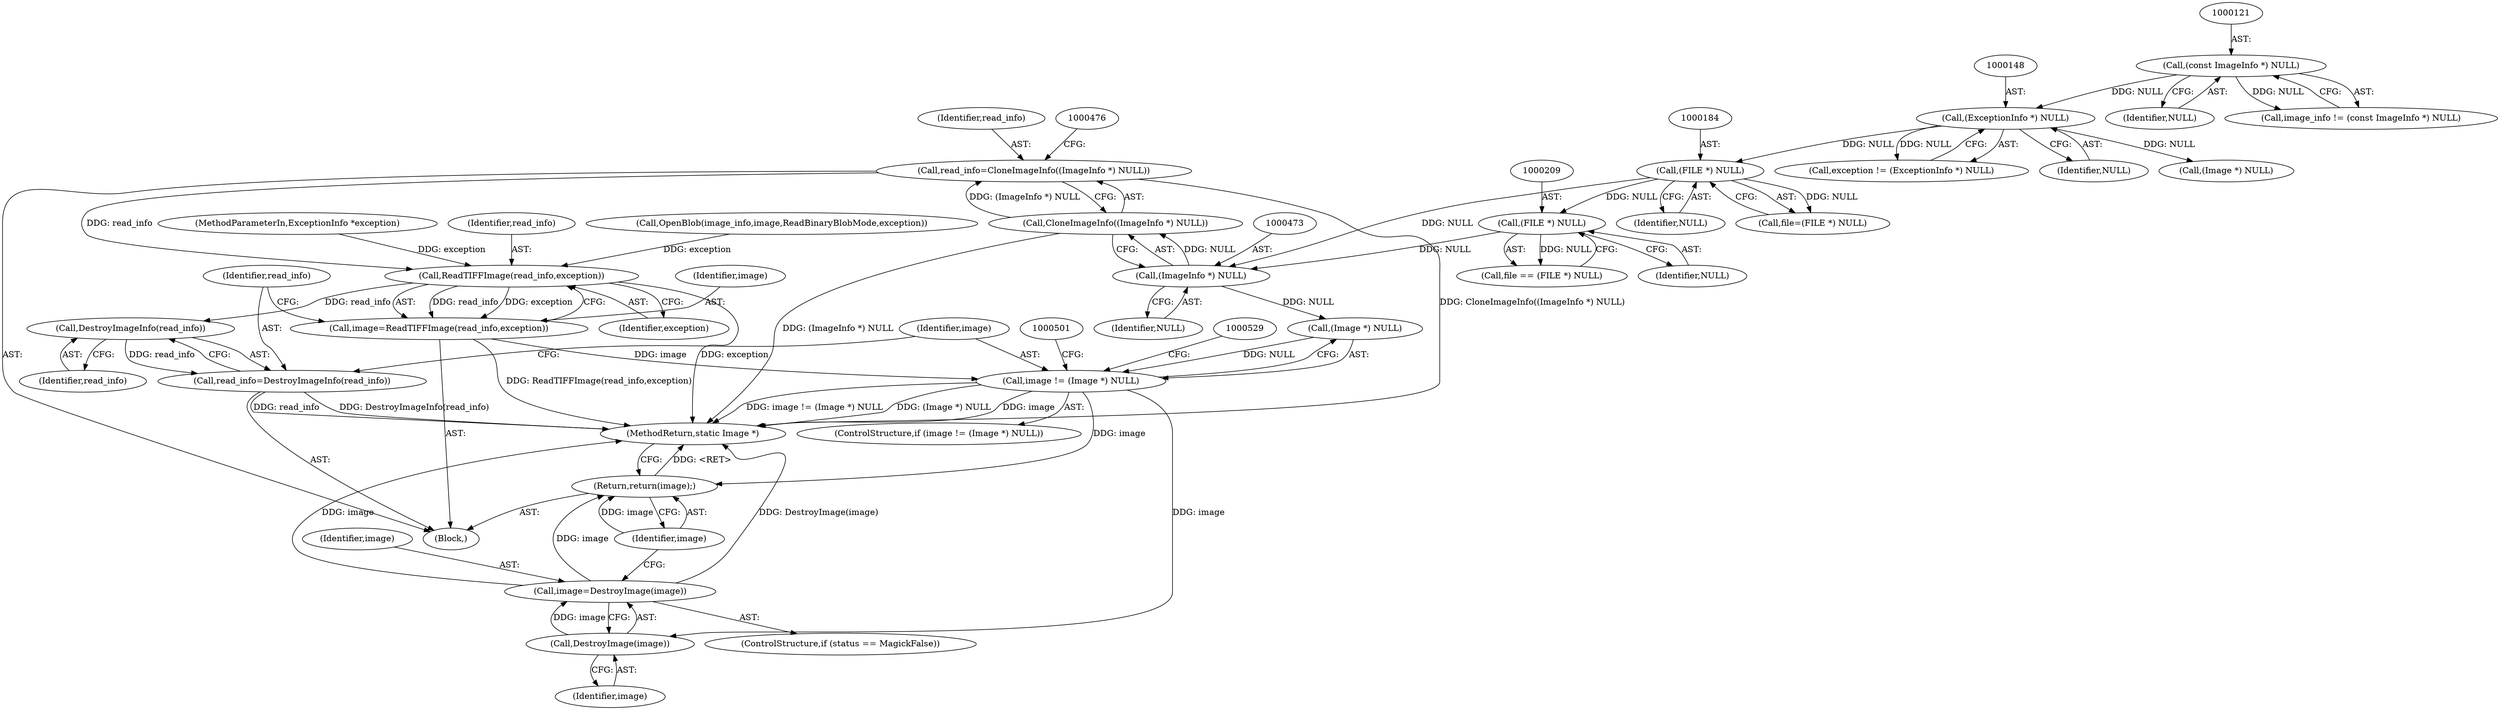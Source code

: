 digraph "0_ImageMagick_4e914bbe371433f0590cefdf3bd5f3a5710069f9@API" {
"1000469" [label="(Call,read_info=CloneImageInfo((ImageInfo *) NULL))"];
"1000471" [label="(Call,CloneImageInfo((ImageInfo *) NULL))"];
"1000472" [label="(Call,(ImageInfo *) NULL)"];
"1000183" [label="(Call,(FILE *) NULL)"];
"1000147" [label="(Call,(ExceptionInfo *) NULL)"];
"1000120" [label="(Call,(const ImageInfo *) NULL)"];
"1000208" [label="(Call,(FILE *) NULL)"];
"1000486" [label="(Call,ReadTIFFImage(read_info,exception))"];
"1000484" [label="(Call,image=ReadTIFFImage(read_info,exception))"];
"1000494" [label="(Call,image != (Image *) NULL)"];
"1000538" [label="(Call,DestroyImage(image))"];
"1000536" [label="(Call,image=DestroyImage(image))"];
"1000540" [label="(Return,return(image);)"];
"1000491" [label="(Call,DestroyImageInfo(read_info))"];
"1000489" [label="(Call,read_info=DestroyImageInfo(read_info))"];
"1000486" [label="(Call,ReadTIFFImage(read_info,exception))"];
"1000490" [label="(Identifier,read_info)"];
"1000491" [label="(Call,DestroyImageInfo(read_info))"];
"1000122" [label="(Identifier,NULL)"];
"1000495" [label="(Identifier,image)"];
"1000540" [label="(Return,return(image);)"];
"1000496" [label="(Call,(Image *) NULL)"];
"1000487" [label="(Identifier,read_info)"];
"1000206" [label="(Call,file == (FILE *) NULL)"];
"1000210" [label="(Identifier,NULL)"];
"1000485" [label="(Identifier,image)"];
"1000120" [label="(Call,(const ImageInfo *) NULL)"];
"1000471" [label="(Call,CloneImageInfo((ImageInfo *) NULL))"];
"1000474" [label="(Identifier,NULL)"];
"1000538" [label="(Call,DestroyImage(image))"];
"1000118" [label="(Call,image_info != (const ImageInfo *) NULL)"];
"1000536" [label="(Call,image=DestroyImage(image))"];
"1000147" [label="(Call,(ExceptionInfo *) NULL)"];
"1000542" [label="(MethodReturn,static Image *)"];
"1000494" [label="(Call,image != (Image *) NULL)"];
"1000492" [label="(Identifier,read_info)"];
"1000488" [label="(Identifier,exception)"];
"1000183" [label="(Call,(FILE *) NULL)"];
"1000178" [label="(Call,(Image *) NULL)"];
"1000472" [label="(Call,(ImageInfo *) NULL)"];
"1000539" [label="(Identifier,image)"];
"1000489" [label="(Call,read_info=DestroyImageInfo(read_info))"];
"1000541" [label="(Identifier,image)"];
"1000532" [label="(ControlStructure,if (status == MagickFalse))"];
"1000163" [label="(Call,OpenBlob(image_info,image,ReadBinaryBlobMode,exception))"];
"1000470" [label="(Identifier,read_info)"];
"1000106" [label="(Block,)"];
"1000149" [label="(Identifier,NULL)"];
"1000493" [label="(ControlStructure,if (image != (Image *) NULL))"];
"1000537" [label="(Identifier,image)"];
"1000469" [label="(Call,read_info=CloneImageInfo((ImageInfo *) NULL))"];
"1000145" [label="(Call,exception != (ExceptionInfo *) NULL)"];
"1000105" [label="(MethodParameterIn,ExceptionInfo *exception)"];
"1000484" [label="(Call,image=ReadTIFFImage(read_info,exception))"];
"1000208" [label="(Call,(FILE *) NULL)"];
"1000185" [label="(Identifier,NULL)"];
"1000181" [label="(Call,file=(FILE *) NULL)"];
"1000469" -> "1000106"  [label="AST: "];
"1000469" -> "1000471"  [label="CFG: "];
"1000470" -> "1000469"  [label="AST: "];
"1000471" -> "1000469"  [label="AST: "];
"1000476" -> "1000469"  [label="CFG: "];
"1000469" -> "1000542"  [label="DDG: CloneImageInfo((ImageInfo *) NULL)"];
"1000471" -> "1000469"  [label="DDG: (ImageInfo *) NULL"];
"1000469" -> "1000486"  [label="DDG: read_info"];
"1000471" -> "1000472"  [label="CFG: "];
"1000472" -> "1000471"  [label="AST: "];
"1000471" -> "1000542"  [label="DDG: (ImageInfo *) NULL"];
"1000472" -> "1000471"  [label="DDG: NULL"];
"1000472" -> "1000474"  [label="CFG: "];
"1000473" -> "1000472"  [label="AST: "];
"1000474" -> "1000472"  [label="AST: "];
"1000183" -> "1000472"  [label="DDG: NULL"];
"1000208" -> "1000472"  [label="DDG: NULL"];
"1000472" -> "1000496"  [label="DDG: NULL"];
"1000183" -> "1000181"  [label="AST: "];
"1000183" -> "1000185"  [label="CFG: "];
"1000184" -> "1000183"  [label="AST: "];
"1000185" -> "1000183"  [label="AST: "];
"1000181" -> "1000183"  [label="CFG: "];
"1000183" -> "1000181"  [label="DDG: NULL"];
"1000147" -> "1000183"  [label="DDG: NULL"];
"1000183" -> "1000208"  [label="DDG: NULL"];
"1000147" -> "1000145"  [label="AST: "];
"1000147" -> "1000149"  [label="CFG: "];
"1000148" -> "1000147"  [label="AST: "];
"1000149" -> "1000147"  [label="AST: "];
"1000145" -> "1000147"  [label="CFG: "];
"1000147" -> "1000145"  [label="DDG: NULL"];
"1000120" -> "1000147"  [label="DDG: NULL"];
"1000147" -> "1000178"  [label="DDG: NULL"];
"1000120" -> "1000118"  [label="AST: "];
"1000120" -> "1000122"  [label="CFG: "];
"1000121" -> "1000120"  [label="AST: "];
"1000122" -> "1000120"  [label="AST: "];
"1000118" -> "1000120"  [label="CFG: "];
"1000120" -> "1000118"  [label="DDG: NULL"];
"1000208" -> "1000206"  [label="AST: "];
"1000208" -> "1000210"  [label="CFG: "];
"1000209" -> "1000208"  [label="AST: "];
"1000210" -> "1000208"  [label="AST: "];
"1000206" -> "1000208"  [label="CFG: "];
"1000208" -> "1000206"  [label="DDG: NULL"];
"1000486" -> "1000484"  [label="AST: "];
"1000486" -> "1000488"  [label="CFG: "];
"1000487" -> "1000486"  [label="AST: "];
"1000488" -> "1000486"  [label="AST: "];
"1000484" -> "1000486"  [label="CFG: "];
"1000486" -> "1000542"  [label="DDG: exception"];
"1000486" -> "1000484"  [label="DDG: read_info"];
"1000486" -> "1000484"  [label="DDG: exception"];
"1000163" -> "1000486"  [label="DDG: exception"];
"1000105" -> "1000486"  [label="DDG: exception"];
"1000486" -> "1000491"  [label="DDG: read_info"];
"1000484" -> "1000106"  [label="AST: "];
"1000485" -> "1000484"  [label="AST: "];
"1000490" -> "1000484"  [label="CFG: "];
"1000484" -> "1000542"  [label="DDG: ReadTIFFImage(read_info,exception)"];
"1000484" -> "1000494"  [label="DDG: image"];
"1000494" -> "1000493"  [label="AST: "];
"1000494" -> "1000496"  [label="CFG: "];
"1000495" -> "1000494"  [label="AST: "];
"1000496" -> "1000494"  [label="AST: "];
"1000501" -> "1000494"  [label="CFG: "];
"1000529" -> "1000494"  [label="CFG: "];
"1000494" -> "1000542"  [label="DDG: image != (Image *) NULL"];
"1000494" -> "1000542"  [label="DDG: (Image *) NULL"];
"1000494" -> "1000542"  [label="DDG: image"];
"1000496" -> "1000494"  [label="DDG: NULL"];
"1000494" -> "1000538"  [label="DDG: image"];
"1000494" -> "1000540"  [label="DDG: image"];
"1000538" -> "1000536"  [label="AST: "];
"1000538" -> "1000539"  [label="CFG: "];
"1000539" -> "1000538"  [label="AST: "];
"1000536" -> "1000538"  [label="CFG: "];
"1000538" -> "1000536"  [label="DDG: image"];
"1000536" -> "1000532"  [label="AST: "];
"1000537" -> "1000536"  [label="AST: "];
"1000541" -> "1000536"  [label="CFG: "];
"1000536" -> "1000542"  [label="DDG: DestroyImage(image)"];
"1000536" -> "1000542"  [label="DDG: image"];
"1000536" -> "1000540"  [label="DDG: image"];
"1000540" -> "1000106"  [label="AST: "];
"1000540" -> "1000541"  [label="CFG: "];
"1000541" -> "1000540"  [label="AST: "];
"1000542" -> "1000540"  [label="CFG: "];
"1000540" -> "1000542"  [label="DDG: <RET>"];
"1000541" -> "1000540"  [label="DDG: image"];
"1000491" -> "1000489"  [label="AST: "];
"1000491" -> "1000492"  [label="CFG: "];
"1000492" -> "1000491"  [label="AST: "];
"1000489" -> "1000491"  [label="CFG: "];
"1000491" -> "1000489"  [label="DDG: read_info"];
"1000489" -> "1000106"  [label="AST: "];
"1000490" -> "1000489"  [label="AST: "];
"1000495" -> "1000489"  [label="CFG: "];
"1000489" -> "1000542"  [label="DDG: DestroyImageInfo(read_info)"];
"1000489" -> "1000542"  [label="DDG: read_info"];
}
